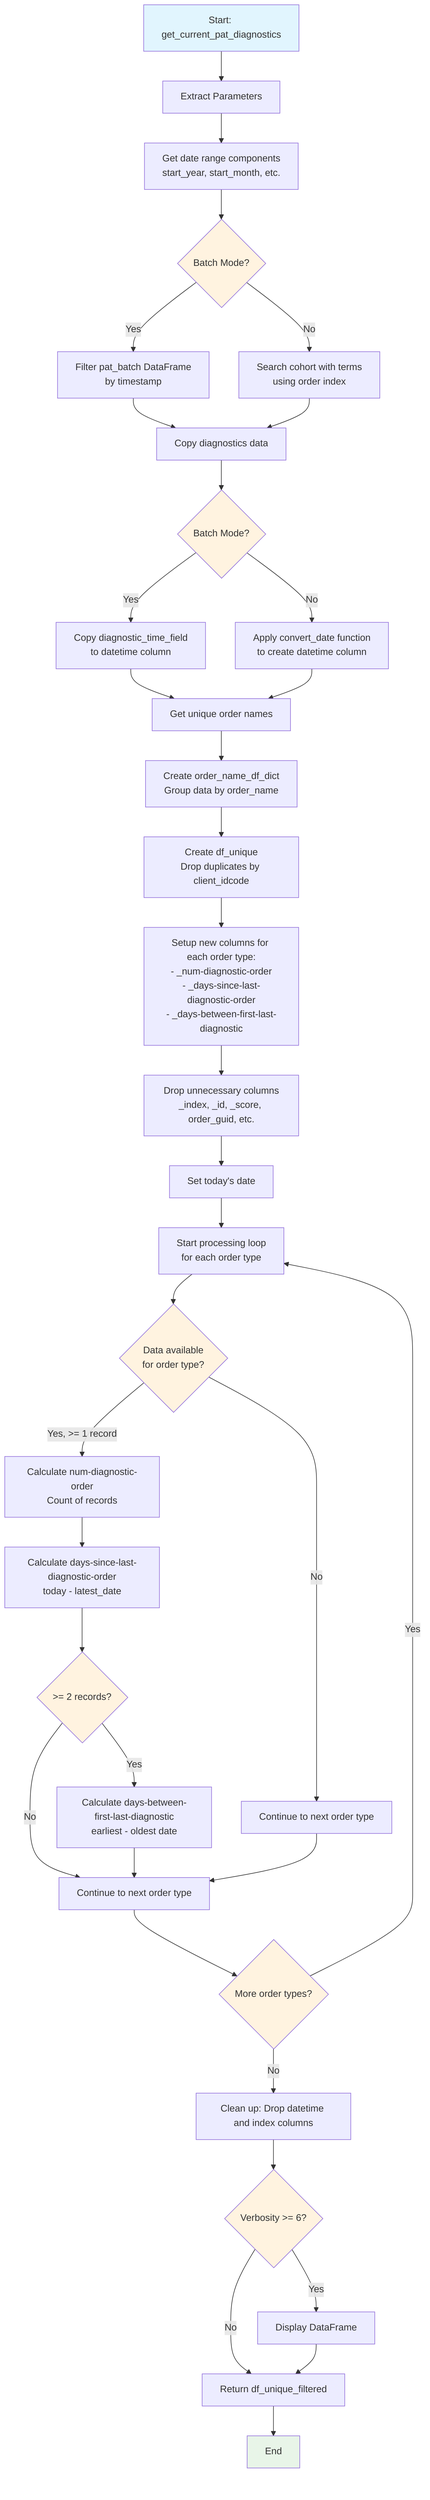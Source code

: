 flowchart TD
    A[Start: get_current_pat_diagnostics] --> B[Extract Parameters]
    B --> C[Get date range components<br/>start_year, start_month, etc.]
    
    C --> D{Batch Mode?}
    
    D -->|Yes| E[Filter pat_batch DataFrame<br/>by timestamp]
    D -->|No| F[Search cohort with terms<br/>using order index]
    
    E --> G[Copy diagnostics data]
    F --> G
    
    G --> H{Batch Mode?}
    H -->|Yes| I[Copy diagnostic_time_field<br/>to datetime column]
    H -->|No| J[Apply convert_date function<br/>to create datetime column]
    
    I --> K[Get unique order names]
    J --> K
    
    K --> L[Create order_name_df_dict<br/>Group data by order_name]
    
    L --> M[Create df_unique<br/>Drop duplicates by client_idcode]
    
    M --> N[Setup new columns for each order type:<br/>- _num-diagnostic-order<br/>- _days-since-last-diagnostic-order<br/>- _days-between-first-last-diagnostic]
    
    N --> O[Drop unnecessary columns<br/>_index, _id, _score, order_guid, etc.]
    
    O --> P[Set today's date]
    
    P --> Q[Start processing loop<br/>for each order type]
    
    Q --> R{Data available<br/>for order type?}
    
    R -->|Yes, >= 1 record| S[Calculate num-diagnostic-order<br/>Count of records]
    R -->|No| V[Continue to next order type]
    
    S --> T[Calculate days-since-last-diagnostic-order<br/>today - latest_date]
    
    T --> U{>= 2 records?}
    U -->|Yes| W[Calculate days-between-first-last-diagnostic<br/>earliest - oldest date]
    U -->|No| X[Continue to next order type]
    
    W --> X
    V --> X
    X --> Y{More order types?}
    Y -->|Yes| Q
    Y -->|No| Z[Clean up: Drop datetime and index columns]
    
    Z --> AA{Verbosity >= 6?}
    AA -->|Yes| BB[Display DataFrame]
    AA -->|No| CC[Return df_unique_filtered]
    BB --> CC
    
    CC --> DD[End]
    
    style A fill:#e1f5fe
    style DD fill:#e8f5e8
    style D fill:#fff3e0
    style H fill:#fff3e0
    style R fill:#fff3e0
    style U fill:#fff3e0
    style Y fill:#fff3e0
    style AA fill:#fff3e0